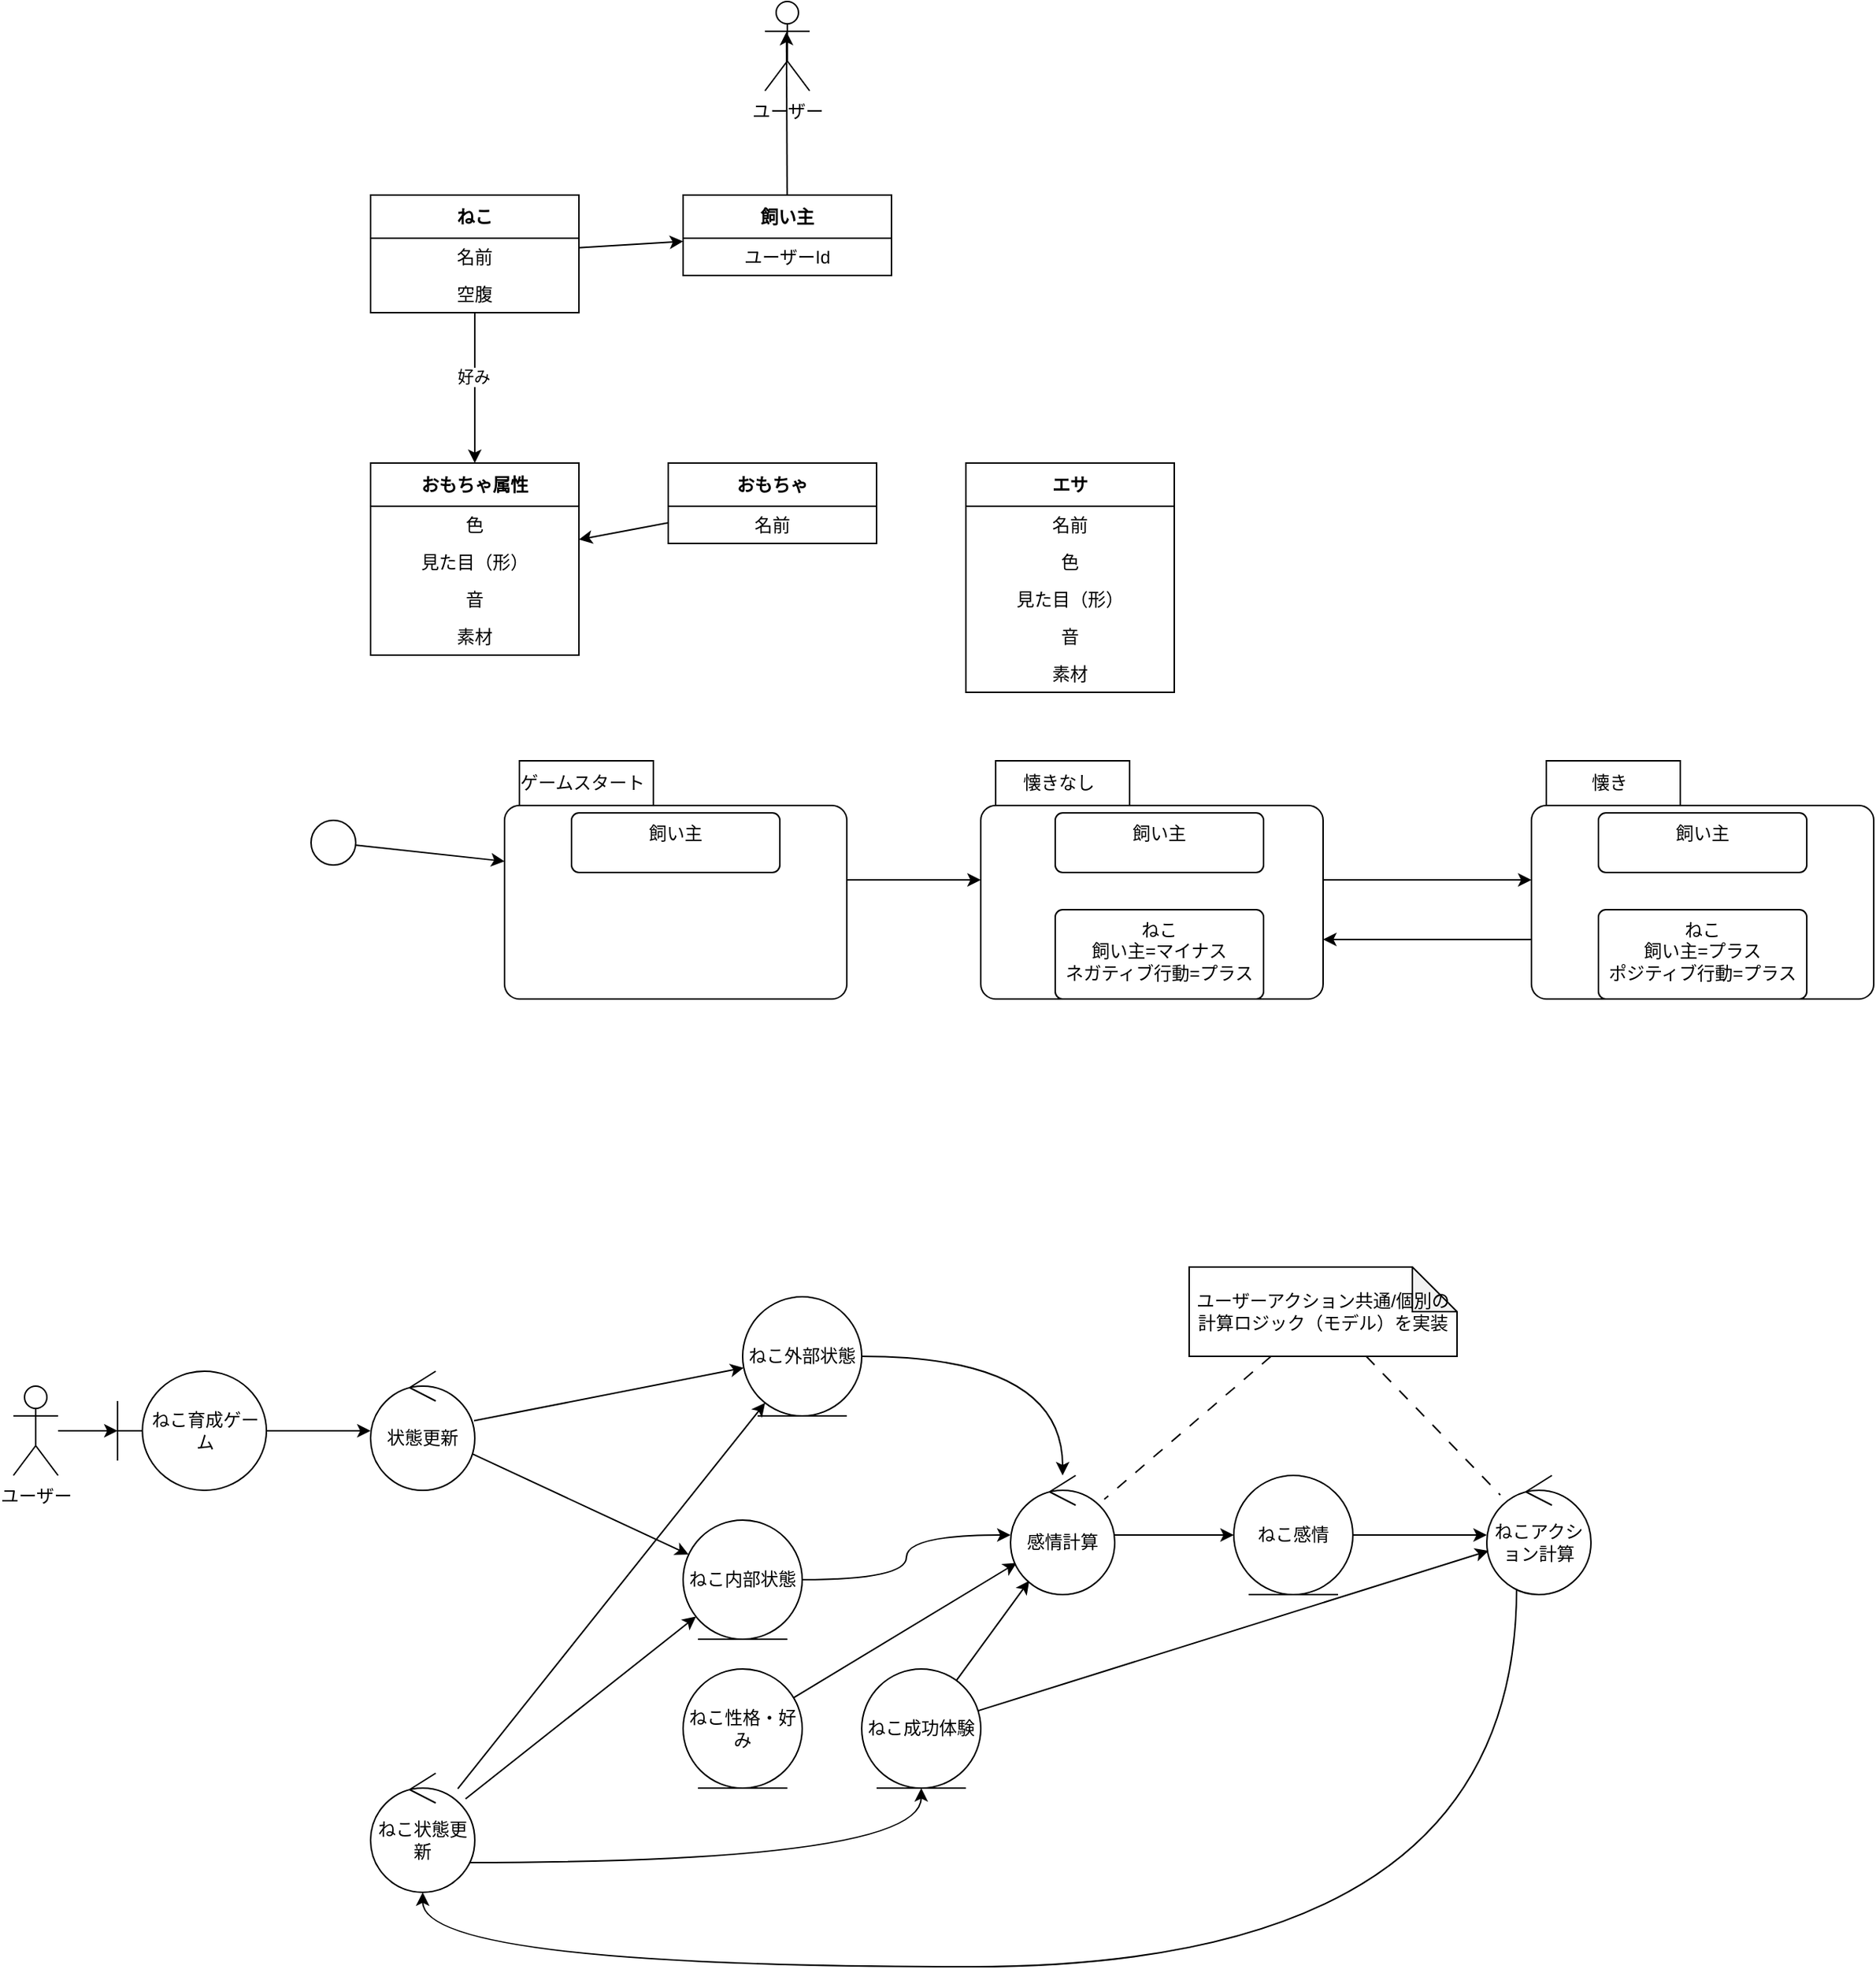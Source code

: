<mxfile>
    <diagram id="BzGohLcKinmnc6ghADOs" name="Page-1">
        <mxGraphModel dx="1570" dy="1624" grid="1" gridSize="10" guides="1" tooltips="1" connect="1" arrows="1" fold="1" page="1" pageScale="1" pageWidth="850" pageHeight="1100" math="0" shadow="0">
            <root>
                <mxCell id="0"/>
                <mxCell id="1" parent="0"/>
                <mxCell id="30" style="edgeStyle=none;html=1;" edge="1" parent="1" source="2" target="17">
                    <mxGeometry relative="1" as="geometry"/>
                </mxCell>
                <mxCell id="31" value="好み" style="edgeLabel;html=1;align=center;verticalAlign=middle;resizable=0;points=[];" vertex="1" connectable="0" parent="30">
                    <mxGeometry x="-0.162" y="-1" relative="1" as="geometry">
                        <mxPoint as="offset"/>
                    </mxGeometry>
                </mxCell>
                <mxCell id="49" style="edgeStyle=none;html=1;" edge="1" parent="1" source="2" target="5">
                    <mxGeometry relative="1" as="geometry"/>
                </mxCell>
                <mxCell id="2" value="ねこ" style="swimlane;fontStyle=1;align=center;verticalAlign=middle;childLayout=stackLayout;horizontal=1;startSize=29;horizontalStack=0;resizeParent=1;resizeParentMax=0;resizeLast=0;collapsible=0;marginBottom=0;html=1;whiteSpace=wrap;" vertex="1" parent="1">
                    <mxGeometry x="70" y="50" width="140" height="79" as="geometry"/>
                </mxCell>
                <mxCell id="3" value="名前" style="text;html=1;strokeColor=none;fillColor=none;align=center;verticalAlign=middle;spacingLeft=4;spacingRight=4;overflow=hidden;rotatable=0;points=[[0,0.5],[1,0.5]];portConstraint=eastwest;whiteSpace=wrap;" vertex="1" parent="2">
                    <mxGeometry y="29" width="140" height="25" as="geometry"/>
                </mxCell>
                <mxCell id="51" value="空腹" style="text;html=1;strokeColor=none;fillColor=none;align=center;verticalAlign=middle;spacingLeft=4;spacingRight=4;overflow=hidden;rotatable=0;points=[[0,0.5],[1,0.5]];portConstraint=eastwest;whiteSpace=wrap;" vertex="1" parent="2">
                    <mxGeometry y="54" width="140" height="25" as="geometry"/>
                </mxCell>
                <mxCell id="5" value="飼い主" style="swimlane;fontStyle=1;align=center;verticalAlign=middle;childLayout=stackLayout;horizontal=1;startSize=29;horizontalStack=0;resizeParent=1;resizeParentMax=0;resizeLast=0;collapsible=0;marginBottom=0;html=1;whiteSpace=wrap;" vertex="1" parent="1">
                    <mxGeometry x="280" y="50" width="140" height="54" as="geometry"/>
                </mxCell>
                <mxCell id="6" value="ユーザーId" style="text;html=1;strokeColor=none;fillColor=none;align=center;verticalAlign=middle;spacingLeft=4;spacingRight=4;overflow=hidden;rotatable=0;points=[[0,0.5],[1,0.5]];portConstraint=eastwest;whiteSpace=wrap;" vertex="1" parent="5">
                    <mxGeometry y="29" width="140" height="25" as="geometry"/>
                </mxCell>
                <mxCell id="9" value="ユーザー" style="shape=umlActor;verticalLabelPosition=bottom;verticalAlign=top;html=1;" vertex="1" parent="1">
                    <mxGeometry x="335" y="-80" width="30" height="60" as="geometry"/>
                </mxCell>
                <mxCell id="29" style="edgeStyle=none;html=1;" edge="1" parent="1" source="10" target="17">
                    <mxGeometry relative="1" as="geometry"/>
                </mxCell>
                <mxCell id="10" value="おもちゃ" style="swimlane;fontStyle=1;align=center;verticalAlign=middle;childLayout=stackLayout;horizontal=1;startSize=29;horizontalStack=0;resizeParent=1;resizeParentMax=0;resizeLast=0;collapsible=0;marginBottom=0;html=1;whiteSpace=wrap;" vertex="1" parent="1">
                    <mxGeometry x="270" y="230" width="140" height="54" as="geometry"/>
                </mxCell>
                <mxCell id="11" value="名前" style="text;html=1;strokeColor=none;fillColor=none;align=center;verticalAlign=middle;spacingLeft=4;spacingRight=4;overflow=hidden;rotatable=0;points=[[0,0.5],[1,0.5]];portConstraint=eastwest;whiteSpace=wrap;" vertex="1" parent="10">
                    <mxGeometry y="29" width="140" height="25" as="geometry"/>
                </mxCell>
                <mxCell id="17" value="おもちゃ属性" style="swimlane;fontStyle=1;align=center;verticalAlign=middle;childLayout=stackLayout;horizontal=1;startSize=29;horizontalStack=0;resizeParent=1;resizeParentMax=0;resizeLast=0;collapsible=0;marginBottom=0;html=1;whiteSpace=wrap;" vertex="1" parent="1">
                    <mxGeometry x="70" y="230" width="140" height="129" as="geometry"/>
                </mxCell>
                <mxCell id="19" value="色" style="text;html=1;strokeColor=none;fillColor=none;align=center;verticalAlign=middle;spacingLeft=4;spacingRight=4;overflow=hidden;rotatable=0;points=[[0,0.5],[1,0.5]];portConstraint=eastwest;whiteSpace=wrap;" vertex="1" parent="17">
                    <mxGeometry y="29" width="140" height="25" as="geometry"/>
                </mxCell>
                <mxCell id="20" value="見た目（形）" style="text;html=1;strokeColor=none;fillColor=none;align=center;verticalAlign=middle;spacingLeft=4;spacingRight=4;overflow=hidden;rotatable=0;points=[[0,0.5],[1,0.5]];portConstraint=eastwest;whiteSpace=wrap;" vertex="1" parent="17">
                    <mxGeometry y="54" width="140" height="25" as="geometry"/>
                </mxCell>
                <mxCell id="21" value="音" style="text;html=1;strokeColor=none;fillColor=none;align=center;verticalAlign=middle;spacingLeft=4;spacingRight=4;overflow=hidden;rotatable=0;points=[[0,0.5],[1,0.5]];portConstraint=eastwest;whiteSpace=wrap;" vertex="1" parent="17">
                    <mxGeometry y="79" width="140" height="25" as="geometry"/>
                </mxCell>
                <mxCell id="22" value="素材" style="text;html=1;strokeColor=none;fillColor=none;align=center;verticalAlign=middle;spacingLeft=4;spacingRight=4;overflow=hidden;rotatable=0;points=[[0,0.5],[1,0.5]];portConstraint=eastwest;whiteSpace=wrap;" vertex="1" parent="17">
                    <mxGeometry y="104" width="140" height="25" as="geometry"/>
                </mxCell>
                <mxCell id="23" value="エサ" style="swimlane;fontStyle=1;align=center;verticalAlign=middle;childLayout=stackLayout;horizontal=1;startSize=29;horizontalStack=0;resizeParent=1;resizeParentMax=0;resizeLast=0;collapsible=0;marginBottom=0;html=1;whiteSpace=wrap;" vertex="1" parent="1">
                    <mxGeometry x="470" y="230" width="140" height="154" as="geometry"/>
                </mxCell>
                <mxCell id="24" value="名前" style="text;html=1;strokeColor=none;fillColor=none;align=center;verticalAlign=middle;spacingLeft=4;spacingRight=4;overflow=hidden;rotatable=0;points=[[0,0.5],[1,0.5]];portConstraint=eastwest;whiteSpace=wrap;" vertex="1" parent="23">
                    <mxGeometry y="29" width="140" height="25" as="geometry"/>
                </mxCell>
                <mxCell id="25" value="色" style="text;html=1;strokeColor=none;fillColor=none;align=center;verticalAlign=middle;spacingLeft=4;spacingRight=4;overflow=hidden;rotatable=0;points=[[0,0.5],[1,0.5]];portConstraint=eastwest;whiteSpace=wrap;" vertex="1" parent="23">
                    <mxGeometry y="54" width="140" height="25" as="geometry"/>
                </mxCell>
                <mxCell id="26" value="見た目（形）" style="text;html=1;strokeColor=none;fillColor=none;align=center;verticalAlign=middle;spacingLeft=4;spacingRight=4;overflow=hidden;rotatable=0;points=[[0,0.5],[1,0.5]];portConstraint=eastwest;whiteSpace=wrap;" vertex="1" parent="23">
                    <mxGeometry y="79" width="140" height="25" as="geometry"/>
                </mxCell>
                <mxCell id="27" value="音" style="text;html=1;strokeColor=none;fillColor=none;align=center;verticalAlign=middle;spacingLeft=4;spacingRight=4;overflow=hidden;rotatable=0;points=[[0,0.5],[1,0.5]];portConstraint=eastwest;whiteSpace=wrap;" vertex="1" parent="23">
                    <mxGeometry y="104" width="140" height="25" as="geometry"/>
                </mxCell>
                <mxCell id="28" value="素材" style="text;html=1;strokeColor=none;fillColor=none;align=center;verticalAlign=middle;spacingLeft=4;spacingRight=4;overflow=hidden;rotatable=0;points=[[0,0.5],[1,0.5]];portConstraint=eastwest;whiteSpace=wrap;" vertex="1" parent="23">
                    <mxGeometry y="129" width="140" height="25" as="geometry"/>
                </mxCell>
                <mxCell id="44" style="edgeStyle=none;html=1;" edge="1" parent="1" source="32" target="33">
                    <mxGeometry relative="1" as="geometry"/>
                </mxCell>
                <mxCell id="32" value="" style="ellipse;" vertex="1" parent="1">
                    <mxGeometry x="30" y="470" width="30" height="30" as="geometry"/>
                </mxCell>
                <mxCell id="45" style="edgeStyle=none;html=1;" edge="1" parent="1" source="33" target="35">
                    <mxGeometry relative="1" as="geometry"/>
                </mxCell>
                <mxCell id="33" value="ゲームスタート" style="shape=folder;align=center;verticalAlign=middle;fontStyle=0;tabWidth=100;tabHeight=30;tabPosition=left;html=1;boundedLbl=1;labelInHeader=1;rounded=1;absoluteArcSize=1;arcSize=10;whiteSpace=wrap;" vertex="1" parent="1">
                    <mxGeometry x="160" y="430" width="230" height="160" as="geometry"/>
                </mxCell>
                <mxCell id="34" value="飼い主" style="html=1;align=center;verticalAlign=top;rounded=1;absoluteArcSize=1;arcSize=10;dashed=0;whiteSpace=wrap;" vertex="1" parent="1">
                    <mxGeometry x="205" y="465" width="140" height="40" as="geometry"/>
                </mxCell>
                <mxCell id="46" style="edgeStyle=none;html=1;" edge="1" parent="1" source="35" target="41">
                    <mxGeometry relative="1" as="geometry"/>
                </mxCell>
                <mxCell id="35" value="懐きなし" style="shape=folder;align=center;verticalAlign=middle;fontStyle=0;tabWidth=100;tabHeight=30;tabPosition=left;html=1;boundedLbl=1;labelInHeader=1;rounded=1;absoluteArcSize=1;arcSize=10;whiteSpace=wrap;" vertex="1" parent="1">
                    <mxGeometry x="480" y="430" width="230" height="160" as="geometry"/>
                </mxCell>
                <mxCell id="36" value="飼い主" style="html=1;align=center;verticalAlign=top;rounded=1;absoluteArcSize=1;arcSize=10;dashed=0;whiteSpace=wrap;" vertex="1" parent="1">
                    <mxGeometry x="530" y="465" width="140" height="40" as="geometry"/>
                </mxCell>
                <mxCell id="37" value="ねこ&lt;br&gt;飼い主=マイナス&lt;br&gt;ネガティブ行動=プラス" style="html=1;align=center;verticalAlign=top;rounded=1;absoluteArcSize=1;arcSize=10;dashed=0;whiteSpace=wrap;" vertex="1" parent="1">
                    <mxGeometry x="530" y="530" width="140" height="60" as="geometry"/>
                </mxCell>
                <mxCell id="47" style="edgeStyle=none;html=1;" edge="1" parent="1">
                    <mxGeometry relative="1" as="geometry">
                        <mxPoint x="850" y="550" as="sourcePoint"/>
                        <mxPoint x="710" y="550" as="targetPoint"/>
                    </mxGeometry>
                </mxCell>
                <mxCell id="41" value="懐き" style="shape=folder;align=center;verticalAlign=middle;fontStyle=0;tabWidth=100;tabHeight=30;tabPosition=left;html=1;boundedLbl=1;labelInHeader=1;rounded=1;absoluteArcSize=1;arcSize=10;whiteSpace=wrap;" vertex="1" parent="1">
                    <mxGeometry x="850" y="430" width="230" height="160" as="geometry"/>
                </mxCell>
                <mxCell id="42" value="飼い主" style="html=1;align=center;verticalAlign=top;rounded=1;absoluteArcSize=1;arcSize=10;dashed=0;whiteSpace=wrap;" vertex="1" parent="1">
                    <mxGeometry x="895" y="465" width="140" height="40" as="geometry"/>
                </mxCell>
                <mxCell id="43" value="ねこ&lt;br&gt;飼い主=プラス&lt;div&gt;ポジティブ行動=プラス&lt;/div&gt;" style="html=1;align=center;verticalAlign=top;rounded=1;absoluteArcSize=1;arcSize=10;dashed=0;whiteSpace=wrap;" vertex="1" parent="1">
                    <mxGeometry x="895" y="530" width="140" height="60" as="geometry"/>
                </mxCell>
                <mxCell id="50" style="edgeStyle=none;html=1;entryX=0.481;entryY=0.339;entryDx=0;entryDy=0;entryPerimeter=0;" edge="1" parent="1" source="5" target="9">
                    <mxGeometry relative="1" as="geometry"/>
                </mxCell>
                <mxCell id="65" style="edgeStyle=none;html=1;" edge="1" parent="1" source="69" target="62">
                    <mxGeometry relative="1" as="geometry"/>
                </mxCell>
                <mxCell id="55" value="ねこ育成ゲーム" style="shape=umlBoundary;whiteSpace=wrap;html=1;" vertex="1" parent="1">
                    <mxGeometry x="-100" y="840" width="100" height="80" as="geometry"/>
                </mxCell>
                <mxCell id="61" style="edgeStyle=orthogonalEdgeStyle;html=1;curved=1;" edge="1" parent="1" source="77" target="57">
                    <mxGeometry relative="1" as="geometry"/>
                </mxCell>
                <mxCell id="56" value="ねこ内部状態" style="ellipse;shape=umlEntity;whiteSpace=wrap;html=1;" vertex="1" parent="1">
                    <mxGeometry x="280" y="940" width="80" height="80" as="geometry"/>
                </mxCell>
                <mxCell id="67" style="edgeStyle=none;html=1;" edge="1" parent="1" source="57" target="59">
                    <mxGeometry relative="1" as="geometry"/>
                </mxCell>
                <mxCell id="57" value="ねこ感情" style="ellipse;shape=umlEntity;whiteSpace=wrap;html=1;" vertex="1" parent="1">
                    <mxGeometry x="650" y="910" width="80" height="80" as="geometry"/>
                </mxCell>
                <mxCell id="59" value="ねこアクション計算" style="ellipse;shape=umlControl;whiteSpace=wrap;html=1;" vertex="1" parent="1">
                    <mxGeometry x="820" y="910" width="70" height="80" as="geometry"/>
                </mxCell>
                <mxCell id="79" style="edgeStyle=none;html=1;" edge="1" parent="1" source="60" target="77">
                    <mxGeometry relative="1" as="geometry"/>
                </mxCell>
                <mxCell id="60" value="ねこ性格・好み" style="ellipse;shape=umlEntity;whiteSpace=wrap;html=1;" vertex="1" parent="1">
                    <mxGeometry x="280" y="1040" width="80" height="80" as="geometry"/>
                </mxCell>
                <mxCell id="62" value="ねこ外部状態" style="ellipse;shape=umlEntity;whiteSpace=wrap;html=1;" vertex="1" parent="1">
                    <mxGeometry x="320" y="790" width="80" height="80" as="geometry"/>
                </mxCell>
                <mxCell id="64" style="edgeStyle=none;html=1;" edge="1" parent="1" source="63" target="55">
                    <mxGeometry relative="1" as="geometry"/>
                </mxCell>
                <mxCell id="63" value="ユーザー" style="shape=umlActor;verticalLabelPosition=bottom;verticalAlign=top;html=1;" vertex="1" parent="1">
                    <mxGeometry x="-170" y="850" width="30" height="60" as="geometry"/>
                </mxCell>
                <mxCell id="70" value="" style="edgeStyle=none;html=1;" edge="1" parent="1" source="55" target="69">
                    <mxGeometry relative="1" as="geometry">
                        <mxPoint x="140" y="871" as="sourcePoint"/>
                        <mxPoint x="321" y="837" as="targetPoint"/>
                    </mxGeometry>
                </mxCell>
                <mxCell id="87" style="edgeStyle=none;html=1;" edge="1" parent="1" source="69" target="56">
                    <mxGeometry relative="1" as="geometry"/>
                </mxCell>
                <mxCell id="69" value="状態更新" style="ellipse;shape=umlControl;whiteSpace=wrap;html=1;" vertex="1" parent="1">
                    <mxGeometry x="70" y="840" width="70" height="80" as="geometry"/>
                </mxCell>
                <mxCell id="72" style="edgeStyle=orthogonalEdgeStyle;html=1;curved=1;" edge="1" parent="1" source="59" target="73">
                    <mxGeometry relative="1" as="geometry">
                        <mxPoint x="700" y="950" as="sourcePoint"/>
                        <mxPoint x="220" y="1010" as="targetPoint"/>
                        <Array as="points">
                            <mxPoint x="840" y="1240"/>
                            <mxPoint x="105" y="1240"/>
                        </Array>
                    </mxGeometry>
                </mxCell>
                <mxCell id="74" style="edgeStyle=none;html=1;" edge="1" parent="1" source="73" target="56">
                    <mxGeometry relative="1" as="geometry"/>
                </mxCell>
                <mxCell id="75" style="edgeStyle=none;html=1;" edge="1" parent="1" source="73" target="62">
                    <mxGeometry relative="1" as="geometry"/>
                </mxCell>
                <mxCell id="83" style="edgeStyle=orthogonalEdgeStyle;html=1;curved=1;" edge="1" parent="1" source="73" target="80">
                    <mxGeometry relative="1" as="geometry">
                        <Array as="points">
                            <mxPoint x="440" y="1170"/>
                        </Array>
                    </mxGeometry>
                </mxCell>
                <mxCell id="73" value="ねこ状態更新" style="ellipse;shape=umlControl;whiteSpace=wrap;html=1;" vertex="1" parent="1">
                    <mxGeometry x="70" y="1110" width="70" height="80" as="geometry"/>
                </mxCell>
                <mxCell id="76" style="edgeStyle=orthogonalEdgeStyle;html=1;curved=1;" edge="1" parent="1" source="62" target="77">
                    <mxGeometry relative="1" as="geometry">
                        <mxPoint x="370" y="990" as="sourcePoint"/>
                        <mxPoint x="510" y="940" as="targetPoint"/>
                    </mxGeometry>
                </mxCell>
                <mxCell id="78" value="" style="edgeStyle=orthogonalEdgeStyle;html=1;curved=1;" edge="1" parent="1" source="56" target="77">
                    <mxGeometry relative="1" as="geometry">
                        <mxPoint x="360" y="980" as="sourcePoint"/>
                        <mxPoint x="660" y="935" as="targetPoint"/>
                    </mxGeometry>
                </mxCell>
                <mxCell id="77" value="感情計算" style="ellipse;shape=umlControl;whiteSpace=wrap;html=1;" vertex="1" parent="1">
                    <mxGeometry x="500" y="910" width="70" height="80" as="geometry"/>
                </mxCell>
                <mxCell id="81" style="edgeStyle=none;html=1;" edge="1" parent="1" source="80" target="77">
                    <mxGeometry relative="1" as="geometry"/>
                </mxCell>
                <mxCell id="82" style="edgeStyle=none;html=1;" edge="1" parent="1" source="80" target="59">
                    <mxGeometry relative="1" as="geometry"/>
                </mxCell>
                <mxCell id="80" value="ねこ成功体験" style="ellipse;shape=umlEntity;whiteSpace=wrap;html=1;" vertex="1" parent="1">
                    <mxGeometry x="400" y="1040" width="80" height="80" as="geometry"/>
                </mxCell>
                <mxCell id="85" style="edgeStyle=none;html=1;endArrow=none;endFill=0;dashed=1;dashPattern=8 8;" edge="1" parent="1" source="84" target="77">
                    <mxGeometry relative="1" as="geometry"/>
                </mxCell>
                <mxCell id="84" value="ユーザーアクション共通/個別の計算ロジック（モデル）を実装" style="shape=note;whiteSpace=wrap;html=1;backgroundOutline=1;darkOpacity=0.05;" vertex="1" parent="1">
                    <mxGeometry x="620" y="770" width="180" height="60" as="geometry"/>
                </mxCell>
                <mxCell id="86" style="edgeStyle=none;html=1;endArrow=none;endFill=0;dashed=1;dashPattern=8 8;" edge="1" parent="1" source="84" target="59">
                    <mxGeometry relative="1" as="geometry">
                        <mxPoint x="685" y="840" as="sourcePoint"/>
                        <mxPoint x="573" y="936" as="targetPoint"/>
                    </mxGeometry>
                </mxCell>
            </root>
        </mxGraphModel>
    </diagram>
</mxfile>
